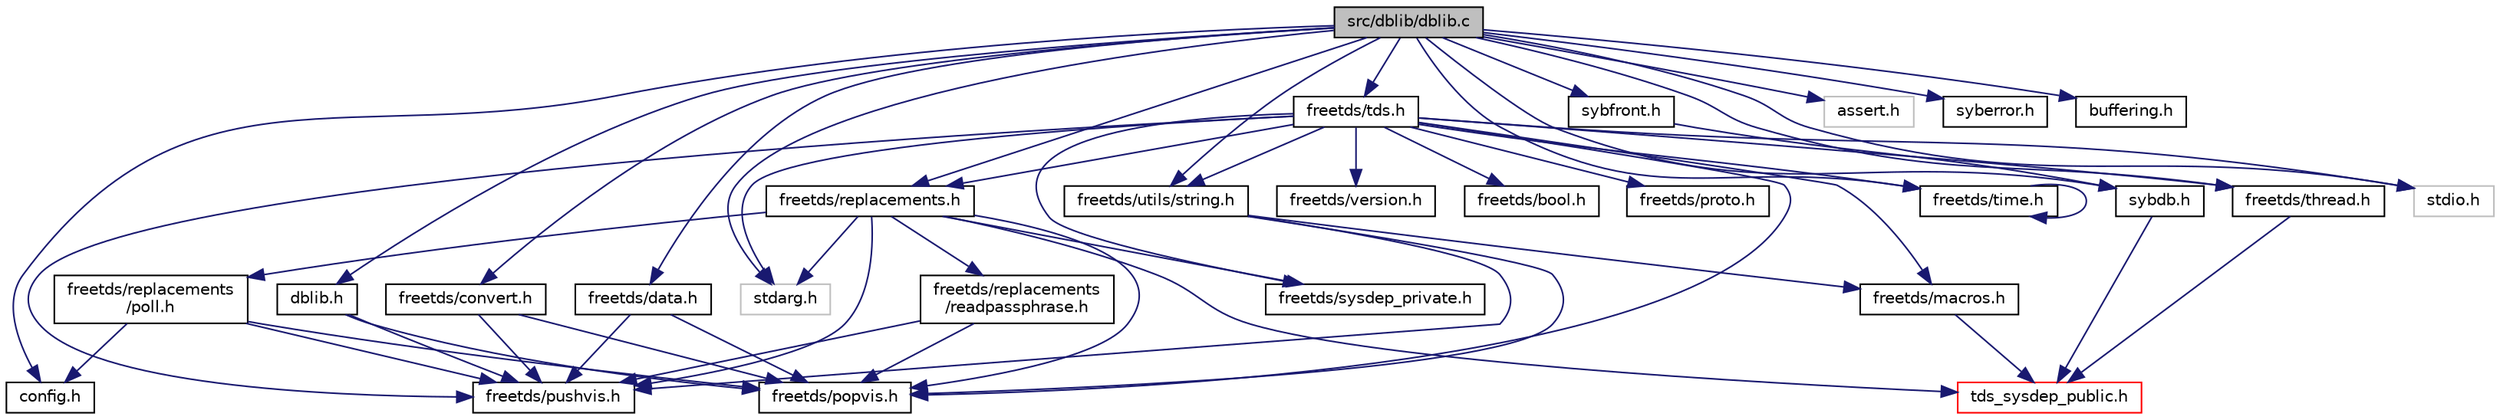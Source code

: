 digraph "src/dblib/dblib.c"
{
 // LATEX_PDF_SIZE
  edge [fontname="Helvetica",fontsize="10",labelfontname="Helvetica",labelfontsize="10"];
  node [fontname="Helvetica",fontsize="10",shape=record];
  Node1 [label="src/dblib/dblib.c",height=0.2,width=0.4,color="black", fillcolor="grey75", style="filled", fontcolor="black",tooltip="Main implementation file for db-lib."];
  Node1 -> Node2 [color="midnightblue",fontsize="10",style="solid",fontname="Helvetica"];
  Node2 [label="config.h",height=0.2,width=0.4,color="black", fillcolor="white", style="filled",URL="$a00359_source.html",tooltip=" "];
  Node1 -> Node3 [color="midnightblue",fontsize="10",style="solid",fontname="Helvetica"];
  Node3 [label="stdarg.h",height=0.2,width=0.4,color="grey75", fillcolor="white", style="filled",tooltip=" "];
  Node1 -> Node4 [color="midnightblue",fontsize="10",style="solid",fontname="Helvetica"];
  Node4 [label="freetds/time.h",height=0.2,width=0.4,color="black", fillcolor="white", style="filled",URL="$a00455_source.html",tooltip=" "];
  Node4 -> Node4 [color="midnightblue",fontsize="10",style="solid",fontname="Helvetica"];
  Node1 -> Node5 [color="midnightblue",fontsize="10",style="solid",fontname="Helvetica"];
  Node5 [label="assert.h",height=0.2,width=0.4,color="grey75", fillcolor="white", style="filled",tooltip=" "];
  Node1 -> Node6 [color="midnightblue",fontsize="10",style="solid",fontname="Helvetica"];
  Node6 [label="stdio.h",height=0.2,width=0.4,color="grey75", fillcolor="white", style="filled",tooltip=" "];
  Node1 -> Node7 [color="midnightblue",fontsize="10",style="solid",fontname="Helvetica"];
  Node7 [label="freetds/tds.h",height=0.2,width=0.4,color="black", fillcolor="white", style="filled",URL="$a00449.html",tooltip="Main include file for libtds."];
  Node7 -> Node3 [color="midnightblue",fontsize="10",style="solid",fontname="Helvetica"];
  Node7 -> Node6 [color="midnightblue",fontsize="10",style="solid",fontname="Helvetica"];
  Node7 -> Node4 [color="midnightblue",fontsize="10",style="solid",fontname="Helvetica"];
  Node7 -> Node8 [color="midnightblue",fontsize="10",style="solid",fontname="Helvetica"];
  Node8 [label="freetds/version.h",height=0.2,width=0.4,color="black", fillcolor="white", style="filled",URL="$a00488_source.html",tooltip=" "];
  Node7 -> Node9 [color="midnightblue",fontsize="10",style="solid",fontname="Helvetica"];
  Node9 [label="freetds/sysdep_private.h",height=0.2,width=0.4,color="black", fillcolor="white", style="filled",URL="$a00446_source.html",tooltip=" "];
  Node7 -> Node10 [color="midnightblue",fontsize="10",style="solid",fontname="Helvetica"];
  Node10 [label="freetds/thread.h",height=0.2,width=0.4,color="black", fillcolor="white", style="filled",URL="$a00452_source.html",tooltip=" "];
  Node10 -> Node11 [color="midnightblue",fontsize="10",style="solid",fontname="Helvetica"];
  Node11 [label="tds_sysdep_public.h",height=0.2,width=0.4,color="red", fillcolor="white", style="filled",URL="$a00515_source.html",tooltip=" "];
  Node7 -> Node13 [color="midnightblue",fontsize="10",style="solid",fontname="Helvetica"];
  Node13 [label="freetds/bool.h",height=0.2,width=0.4,color="black", fillcolor="white", style="filled",URL="$a00383_source.html",tooltip=" "];
  Node7 -> Node14 [color="midnightblue",fontsize="10",style="solid",fontname="Helvetica"];
  Node14 [label="freetds/macros.h",height=0.2,width=0.4,color="black", fillcolor="white", style="filled",URL="$a00416_source.html",tooltip=" "];
  Node14 -> Node11 [color="midnightblue",fontsize="10",style="solid",fontname="Helvetica"];
  Node7 -> Node15 [color="midnightblue",fontsize="10",style="solid",fontname="Helvetica"];
  Node15 [label="freetds/utils/string.h",height=0.2,width=0.4,color="black", fillcolor="white", style="filled",URL="$a00482_source.html",tooltip=" "];
  Node15 -> Node14 [color="midnightblue",fontsize="10",style="solid",fontname="Helvetica"];
  Node15 -> Node16 [color="midnightblue",fontsize="10",style="solid",fontname="Helvetica"];
  Node16 [label="freetds/pushvis.h",height=0.2,width=0.4,color="black", fillcolor="white", style="filled",URL="$a00428_source.html",tooltip=" "];
  Node15 -> Node17 [color="midnightblue",fontsize="10",style="solid",fontname="Helvetica"];
  Node17 [label="freetds/popvis.h",height=0.2,width=0.4,color="black", fillcolor="white", style="filled",URL="$a00422_source.html",tooltip=" "];
  Node7 -> Node18 [color="midnightblue",fontsize="10",style="solid",fontname="Helvetica"];
  Node18 [label="freetds/replacements.h",height=0.2,width=0.4,color="black", fillcolor="white", style="filled",URL="$a00437_source.html",tooltip=" "];
  Node18 -> Node3 [color="midnightblue",fontsize="10",style="solid",fontname="Helvetica"];
  Node18 -> Node11 [color="midnightblue",fontsize="10",style="solid",fontname="Helvetica"];
  Node18 -> Node9 [color="midnightblue",fontsize="10",style="solid",fontname="Helvetica"];
  Node18 -> Node19 [color="midnightblue",fontsize="10",style="solid",fontname="Helvetica"];
  Node19 [label="freetds/replacements\l/readpassphrase.h",height=0.2,width=0.4,color="black", fillcolor="white", style="filled",URL="$a00434_source.html",tooltip=" "];
  Node19 -> Node16 [color="midnightblue",fontsize="10",style="solid",fontname="Helvetica"];
  Node19 -> Node17 [color="midnightblue",fontsize="10",style="solid",fontname="Helvetica"];
  Node18 -> Node20 [color="midnightblue",fontsize="10",style="solid",fontname="Helvetica"];
  Node20 [label="freetds/replacements\l/poll.h",height=0.2,width=0.4,color="black", fillcolor="white", style="filled",URL="$a00431.html",tooltip="Provide poll call where missing."];
  Node20 -> Node2 [color="midnightblue",fontsize="10",style="solid",fontname="Helvetica"];
  Node20 -> Node16 [color="midnightblue",fontsize="10",style="solid",fontname="Helvetica"];
  Node20 -> Node17 [color="midnightblue",fontsize="10",style="solid",fontname="Helvetica"];
  Node18 -> Node16 [color="midnightblue",fontsize="10",style="solid",fontname="Helvetica"];
  Node18 -> Node17 [color="midnightblue",fontsize="10",style="solid",fontname="Helvetica"];
  Node7 -> Node16 [color="midnightblue",fontsize="10",style="solid",fontname="Helvetica"];
  Node7 -> Node21 [color="midnightblue",fontsize="10",style="solid",fontname="Helvetica"];
  Node21 [label="freetds/proto.h",height=0.2,width=0.4,color="black", fillcolor="white", style="filled",URL="$a00425_source.html",tooltip=" "];
  Node7 -> Node17 [color="midnightblue",fontsize="10",style="solid",fontname="Helvetica"];
  Node1 -> Node10 [color="midnightblue",fontsize="10",style="solid",fontname="Helvetica"];
  Node1 -> Node22 [color="midnightblue",fontsize="10",style="solid",fontname="Helvetica"];
  Node22 [label="freetds/convert.h",height=0.2,width=0.4,color="black", fillcolor="white", style="filled",URL="$a00401_source.html",tooltip=" "];
  Node22 -> Node16 [color="midnightblue",fontsize="10",style="solid",fontname="Helvetica"];
  Node22 -> Node17 [color="midnightblue",fontsize="10",style="solid",fontname="Helvetica"];
  Node1 -> Node15 [color="midnightblue",fontsize="10",style="solid",fontname="Helvetica"];
  Node1 -> Node23 [color="midnightblue",fontsize="10",style="solid",fontname="Helvetica"];
  Node23 [label="freetds/data.h",height=0.2,width=0.4,color="black", fillcolor="white", style="filled",URL="$a00404_source.html",tooltip=" "];
  Node23 -> Node16 [color="midnightblue",fontsize="10",style="solid",fontname="Helvetica"];
  Node23 -> Node17 [color="midnightblue",fontsize="10",style="solid",fontname="Helvetica"];
  Node1 -> Node18 [color="midnightblue",fontsize="10",style="solid",fontname="Helvetica"];
  Node1 -> Node24 [color="midnightblue",fontsize="10",style="solid",fontname="Helvetica"];
  Node24 [label="sybfront.h",height=0.2,width=0.4,color="black", fillcolor="white", style="filled",URL="$a00512_source.html",tooltip=" "];
  Node24 -> Node25 [color="midnightblue",fontsize="10",style="solid",fontname="Helvetica"];
  Node25 [label="sybdb.h",height=0.2,width=0.4,color="black", fillcolor="white", style="filled",URL="$a00506.html",tooltip="Primary include file for db-lib applications."];
  Node25 -> Node11 [color="midnightblue",fontsize="10",style="solid",fontname="Helvetica"];
  Node1 -> Node25 [color="midnightblue",fontsize="10",style="solid",fontname="Helvetica"];
  Node1 -> Node26 [color="midnightblue",fontsize="10",style="solid",fontname="Helvetica"];
  Node26 [label="syberror.h",height=0.2,width=0.4,color="black", fillcolor="white", style="filled",URL="$a00509_source.html",tooltip=" "];
  Node1 -> Node27 [color="midnightblue",fontsize="10",style="solid",fontname="Helvetica"];
  Node27 [label="dblib.h",height=0.2,width=0.4,color="black", fillcolor="white", style="filled",URL="$a00374_source.html",tooltip=" "];
  Node27 -> Node16 [color="midnightblue",fontsize="10",style="solid",fontname="Helvetica"];
  Node27 -> Node17 [color="midnightblue",fontsize="10",style="solid",fontname="Helvetica"];
  Node1 -> Node28 [color="midnightblue",fontsize="10",style="solid",fontname="Helvetica"];
  Node28 [label="buffering.h",height=0.2,width=0.4,color="black", fillcolor="white", style="filled",URL="$a00077_source.html",tooltip=" "];
}
